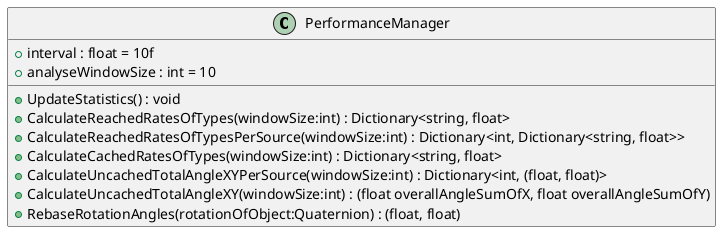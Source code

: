 @startuml
class PerformanceManager {
    + interval : float = 10f
    + analyseWindowSize : int = 10
    + UpdateStatistics() : void
    + CalculateReachedRatesOfTypes(windowSize:int) : Dictionary<string, float>
    + CalculateReachedRatesOfTypesPerSource(windowSize:int) : Dictionary<int, Dictionary<string, float>>
    + CalculateCachedRatesOfTypes(windowSize:int) : Dictionary<string, float>
    + CalculateUncachedTotalAngleXYPerSource(windowSize:int) : Dictionary<int, (float, float)>
    + CalculateUncachedTotalAngleXY(windowSize:int) : (float overallAngleSumOfX, float overallAngleSumOfY)
    + RebaseRotationAngles(rotationOfObject:Quaternion) : (float, float)
}
'MonoBehaviour <|-- PerformanceManager
@enduml
